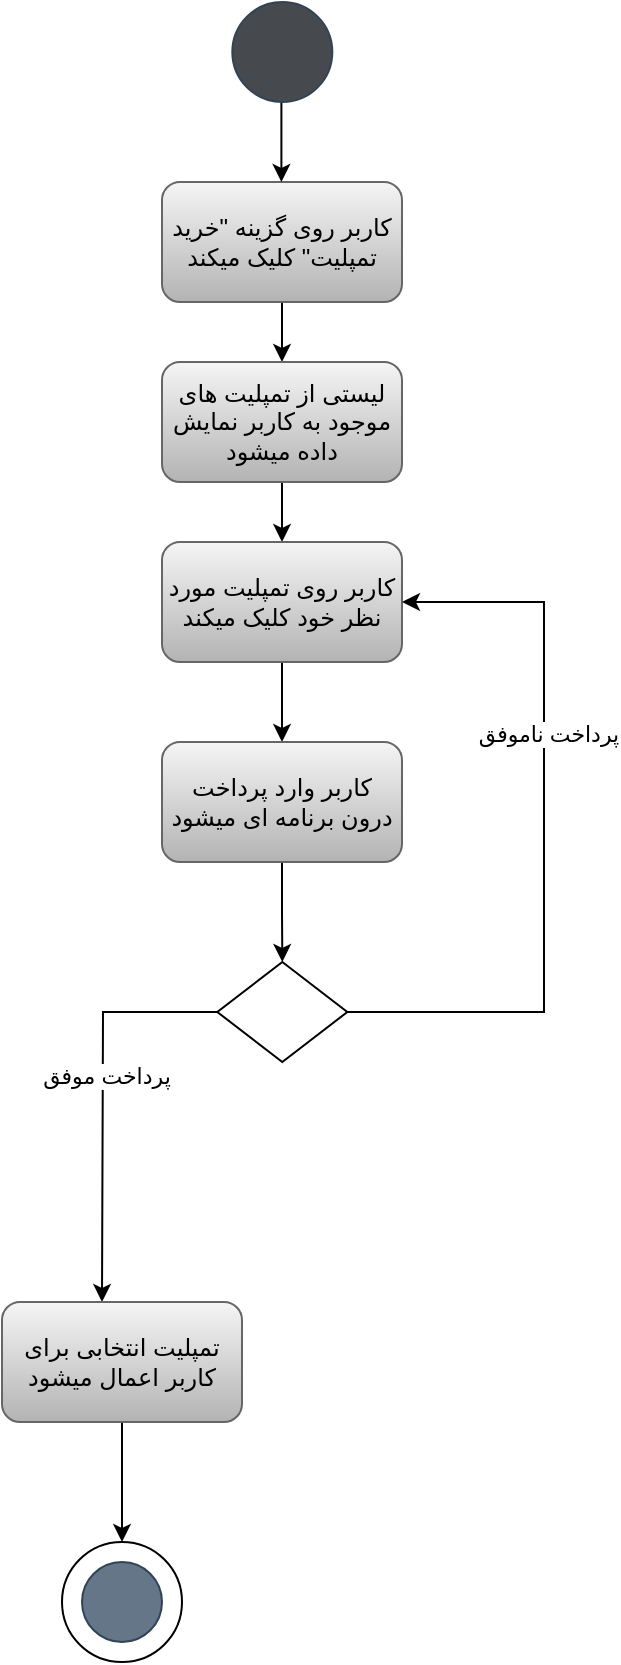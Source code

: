 <mxfile version="26.0.7">
  <diagram name="Page-1" id="Em9yhqcdgrq9ITPZe2QI">
    <mxGraphModel dx="1364" dy="795" grid="1" gridSize="10" guides="1" tooltips="1" connect="1" arrows="1" fold="1" page="1" pageScale="1" pageWidth="3300" pageHeight="4681" math="0" shadow="0">
      <root>
        <mxCell id="0" />
        <mxCell id="1" parent="0" />
        <mxCell id="5-14tlIYAE3f_qk5LCCF-5" style="edgeStyle=orthogonalEdgeStyle;rounded=0;orthogonalLoop=1;jettySize=auto;html=1;exitX=0.5;exitY=1;exitDx=0;exitDy=0;entryX=0.5;entryY=0;entryDx=0;entryDy=0;" edge="1" parent="1" source="5-14tlIYAE3f_qk5LCCF-1" target="5-14tlIYAE3f_qk5LCCF-4">
          <mxGeometry relative="1" as="geometry" />
        </mxCell>
        <mxCell id="5-14tlIYAE3f_qk5LCCF-1" value="کاربر روی گزینه &quot;خرید تمپلیت&quot; کلیک میکند" style="rounded=1;whiteSpace=wrap;html=1;fillColor=#f5f5f5;gradientColor=#b3b3b3;strokeColor=#666666;" vertex="1" parent="1">
          <mxGeometry x="660" y="140" width="120" height="60" as="geometry" />
        </mxCell>
        <mxCell id="5-14tlIYAE3f_qk5LCCF-2" value="" style="endArrow=classic;html=1;rounded=0;exitX=0.5;exitY=1;exitDx=0;exitDy=0;" edge="1" parent="1">
          <mxGeometry width="50" height="50" relative="1" as="geometry">
            <mxPoint x="719.7" y="100" as="sourcePoint" />
            <mxPoint x="719.7" y="140" as="targetPoint" />
          </mxGeometry>
        </mxCell>
        <mxCell id="5-14tlIYAE3f_qk5LCCF-3" value="" style="ellipse;whiteSpace=wrap;html=1;aspect=fixed;fillColor=light-dark(#464a4e, #7d8c9b);strokeColor=#314354;fontColor=#ffffff;" vertex="1" parent="1">
          <mxGeometry x="695.16" y="50" width="50" height="50" as="geometry" />
        </mxCell>
        <mxCell id="5-14tlIYAE3f_qk5LCCF-7" style="edgeStyle=orthogonalEdgeStyle;rounded=0;orthogonalLoop=1;jettySize=auto;html=1;exitX=0.5;exitY=1;exitDx=0;exitDy=0;entryX=0.5;entryY=0;entryDx=0;entryDy=0;" edge="1" parent="1" source="5-14tlIYAE3f_qk5LCCF-4" target="5-14tlIYAE3f_qk5LCCF-6">
          <mxGeometry relative="1" as="geometry" />
        </mxCell>
        <mxCell id="5-14tlIYAE3f_qk5LCCF-4" value="لیستی از تمپلیت های موجود به کاربر نمایش داده میشود" style="rounded=1;whiteSpace=wrap;html=1;fillColor=#f5f5f5;gradientColor=#b3b3b3;strokeColor=#666666;" vertex="1" parent="1">
          <mxGeometry x="660" y="230" width="120" height="60" as="geometry" />
        </mxCell>
        <mxCell id="5-14tlIYAE3f_qk5LCCF-9" style="edgeStyle=orthogonalEdgeStyle;rounded=0;orthogonalLoop=1;jettySize=auto;html=1;exitX=0.5;exitY=1;exitDx=0;exitDy=0;entryX=0.5;entryY=0;entryDx=0;entryDy=0;" edge="1" parent="1" source="5-14tlIYAE3f_qk5LCCF-6" target="5-14tlIYAE3f_qk5LCCF-8">
          <mxGeometry relative="1" as="geometry" />
        </mxCell>
        <mxCell id="5-14tlIYAE3f_qk5LCCF-6" value="کاربر روی تمپلیت مورد نظر خود کلیک میکند" style="rounded=1;whiteSpace=wrap;html=1;fillColor=#f5f5f5;gradientColor=#b3b3b3;strokeColor=#666666;" vertex="1" parent="1">
          <mxGeometry x="660" y="320" width="120" height="60" as="geometry" />
        </mxCell>
        <mxCell id="5-14tlIYAE3f_qk5LCCF-11" style="edgeStyle=orthogonalEdgeStyle;rounded=0;orthogonalLoop=1;jettySize=auto;html=1;exitX=0.5;exitY=1;exitDx=0;exitDy=0;entryX=0.5;entryY=0;entryDx=0;entryDy=0;" edge="1" parent="1" source="5-14tlIYAE3f_qk5LCCF-8" target="5-14tlIYAE3f_qk5LCCF-10">
          <mxGeometry relative="1" as="geometry" />
        </mxCell>
        <mxCell id="5-14tlIYAE3f_qk5LCCF-8" value="کاربر وارد پرداخت درون برنامه ای میشود" style="rounded=1;whiteSpace=wrap;html=1;fillColor=#f5f5f5;gradientColor=#b3b3b3;strokeColor=#666666;" vertex="1" parent="1">
          <mxGeometry x="660" y="420" width="120" height="60" as="geometry" />
        </mxCell>
        <mxCell id="5-14tlIYAE3f_qk5LCCF-12" style="edgeStyle=orthogonalEdgeStyle;rounded=0;orthogonalLoop=1;jettySize=auto;html=1;exitX=1;exitY=0.5;exitDx=0;exitDy=0;entryX=1;entryY=0.5;entryDx=0;entryDy=0;" edge="1" parent="1" source="5-14tlIYAE3f_qk5LCCF-10" target="5-14tlIYAE3f_qk5LCCF-6">
          <mxGeometry relative="1" as="geometry">
            <mxPoint x="850" y="170" as="targetPoint" />
            <Array as="points">
              <mxPoint x="851" y="555" />
              <mxPoint x="851" y="350" />
            </Array>
          </mxGeometry>
        </mxCell>
        <mxCell id="5-14tlIYAE3f_qk5LCCF-13" value="پرداخت ناموفق" style="edgeLabel;html=1;align=center;verticalAlign=middle;resizable=0;points=[];" vertex="1" connectable="0" parent="5-14tlIYAE3f_qk5LCCF-12">
          <mxGeometry x="0.271" y="-2" relative="1" as="geometry">
            <mxPoint as="offset" />
          </mxGeometry>
        </mxCell>
        <mxCell id="5-14tlIYAE3f_qk5LCCF-16" style="edgeStyle=orthogonalEdgeStyle;rounded=0;orthogonalLoop=1;jettySize=auto;html=1;exitX=0;exitY=0.5;exitDx=0;exitDy=0;" edge="1" parent="1" source="5-14tlIYAE3f_qk5LCCF-10">
          <mxGeometry relative="1" as="geometry">
            <mxPoint x="630" y="700" as="targetPoint" />
          </mxGeometry>
        </mxCell>
        <mxCell id="5-14tlIYAE3f_qk5LCCF-17" value="پرداخت موفق" style="edgeLabel;html=1;align=center;verticalAlign=middle;resizable=0;points=[];" vertex="1" connectable="0" parent="5-14tlIYAE3f_qk5LCCF-16">
          <mxGeometry x="-0.118" y="1" relative="1" as="geometry">
            <mxPoint as="offset" />
          </mxGeometry>
        </mxCell>
        <mxCell id="5-14tlIYAE3f_qk5LCCF-10" value="" style="rhombus;whiteSpace=wrap;html=1;" vertex="1" parent="1">
          <mxGeometry x="687.66" y="530" width="65" height="50" as="geometry" />
        </mxCell>
        <mxCell id="5-14tlIYAE3f_qk5LCCF-21" style="edgeStyle=orthogonalEdgeStyle;rounded=0;orthogonalLoop=1;jettySize=auto;html=1;exitX=0.5;exitY=1;exitDx=0;exitDy=0;" edge="1" parent="1" source="5-14tlIYAE3f_qk5LCCF-18" target="5-14tlIYAE3f_qk5LCCF-19">
          <mxGeometry relative="1" as="geometry" />
        </mxCell>
        <mxCell id="5-14tlIYAE3f_qk5LCCF-18" value="تمپلیت انتخابی برای کاربر اعمال میشود" style="rounded=1;whiteSpace=wrap;html=1;fillColor=#f5f5f5;gradientColor=#b3b3b3;strokeColor=#666666;" vertex="1" parent="1">
          <mxGeometry x="580" y="700" width="120" height="60" as="geometry" />
        </mxCell>
        <mxCell id="5-14tlIYAE3f_qk5LCCF-19" value="" style="ellipse;whiteSpace=wrap;html=1;aspect=fixed;" vertex="1" parent="1">
          <mxGeometry x="610" y="820" width="60" height="60" as="geometry" />
        </mxCell>
        <mxCell id="5-14tlIYAE3f_qk5LCCF-20" value="" style="ellipse;whiteSpace=wrap;html=1;aspect=fixed;fillColor=#647687;fontColor=#ffffff;strokeColor=#314354;" vertex="1" parent="1">
          <mxGeometry x="620" y="830" width="40" height="40" as="geometry" />
        </mxCell>
      </root>
    </mxGraphModel>
  </diagram>
</mxfile>
